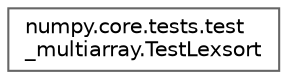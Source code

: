digraph "Graphical Class Hierarchy"
{
 // LATEX_PDF_SIZE
  bgcolor="transparent";
  edge [fontname=Helvetica,fontsize=10,labelfontname=Helvetica,labelfontsize=10];
  node [fontname=Helvetica,fontsize=10,shape=box,height=0.2,width=0.4];
  rankdir="LR";
  Node0 [id="Node000000",label="numpy.core.tests.test\l_multiarray.TestLexsort",height=0.2,width=0.4,color="grey40", fillcolor="white", style="filled",URL="$d9/d38/classnumpy_1_1core_1_1tests_1_1test__multiarray_1_1TestLexsort.html",tooltip=" "];
}

